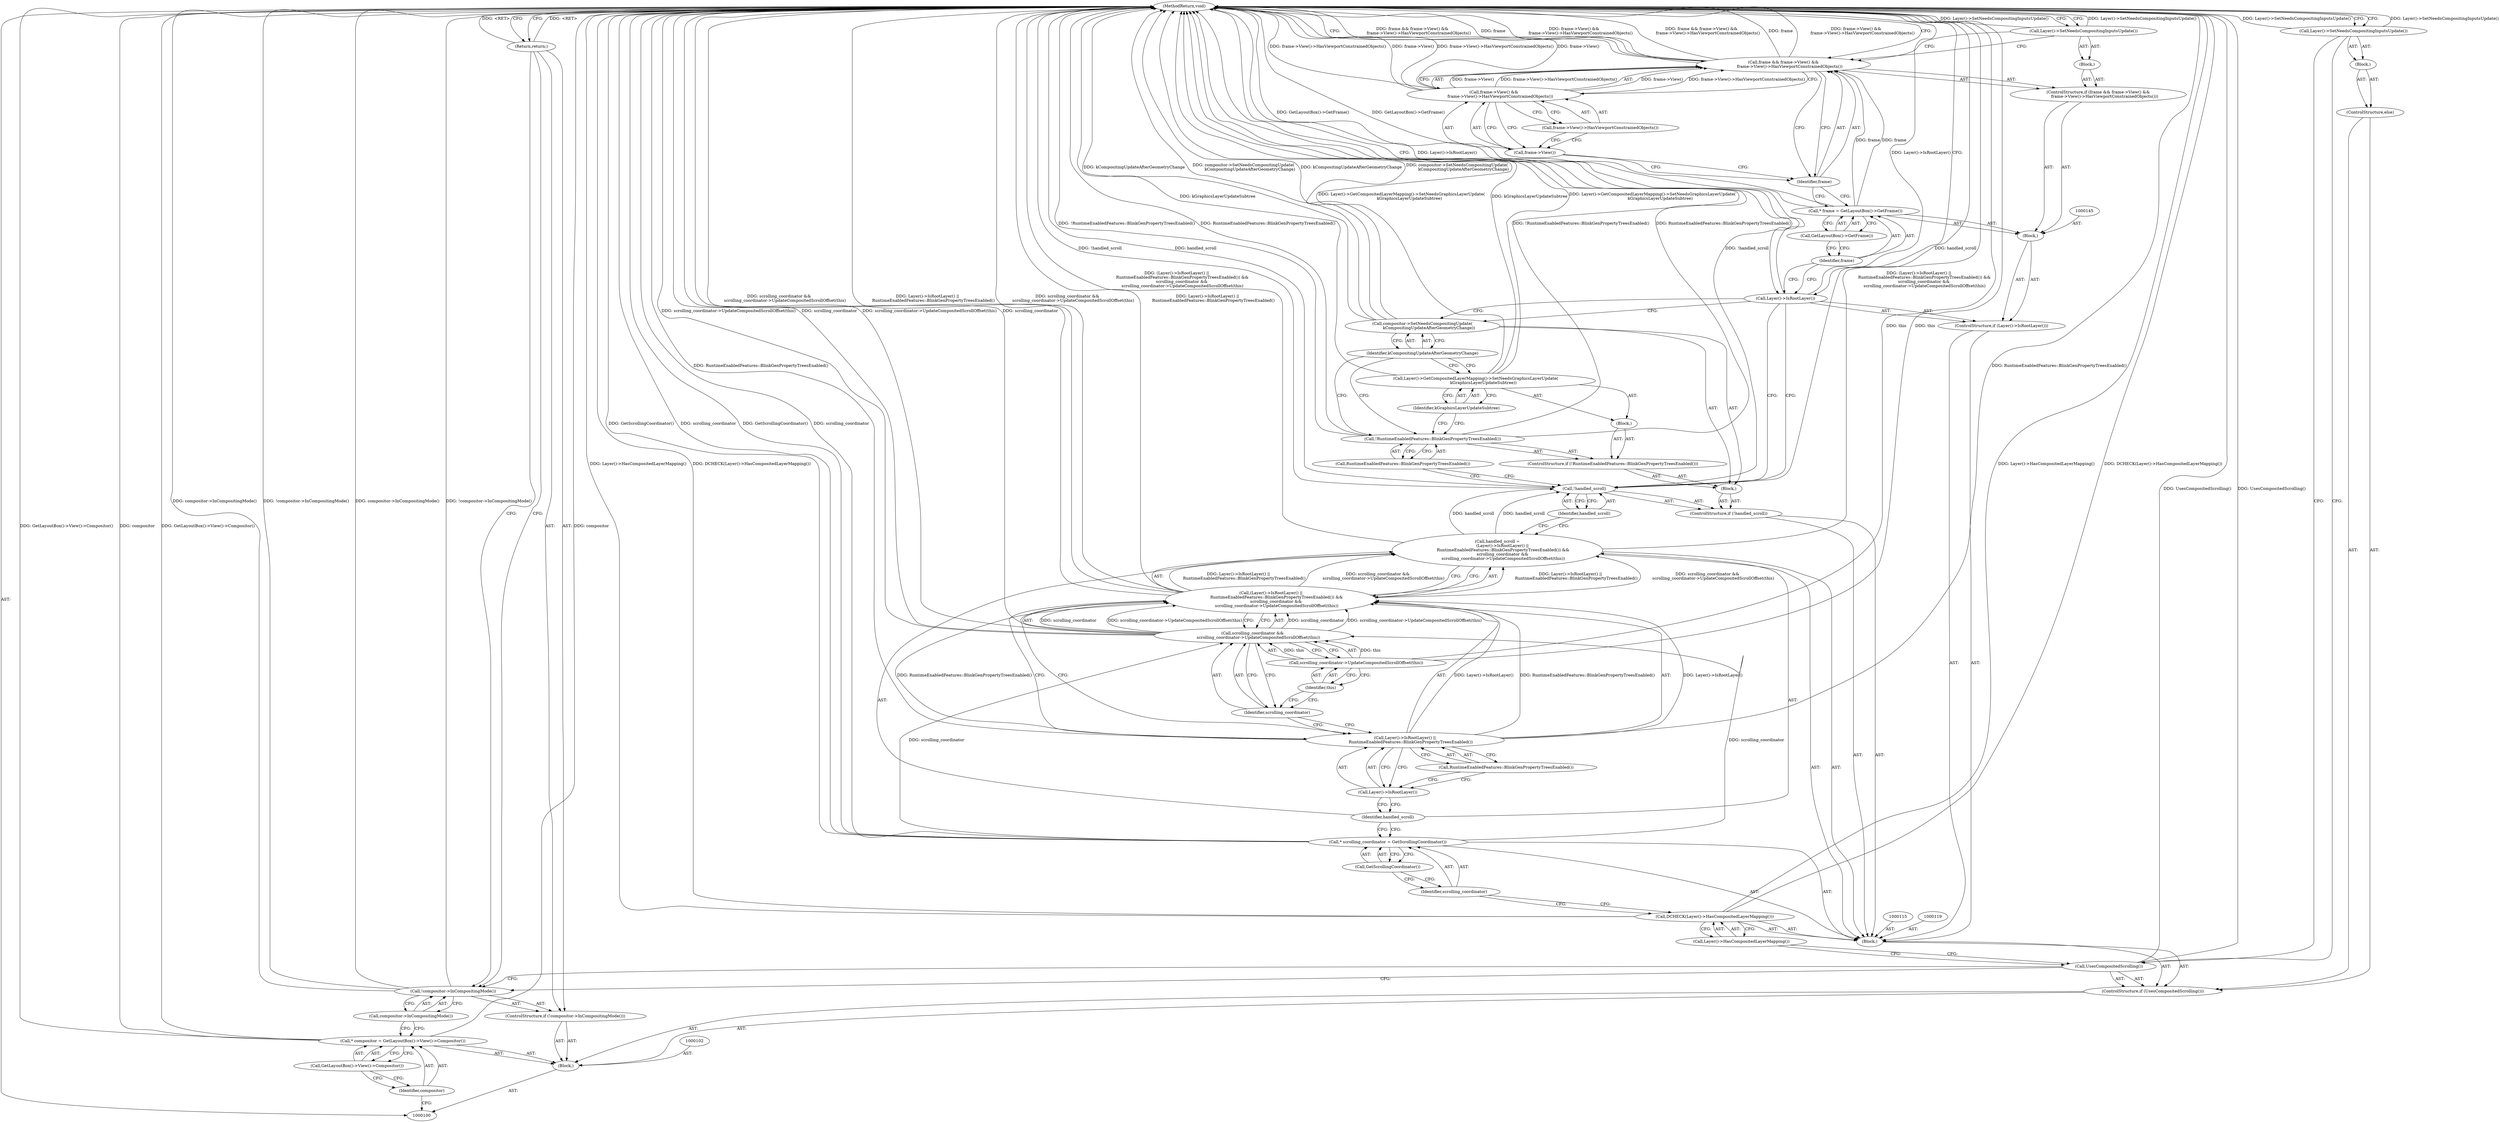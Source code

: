 digraph "0_Chrome_5472db1c7eca35822219d03be5c817d9a9258c11" {
"1000160" [label="(MethodReturn,void)"];
"1000101" [label="(Block,)"];
"1000122" [label="(Call,(Layer()->IsRootLayer() ||\n         RuntimeEnabledFeatures::BlinkGenPropertyTreesEnabled()) &&\n        scrolling_coordinator &&\n         scrolling_coordinator->UpdateCompositedScrollOffset(this))"];
"1000123" [label="(Call,Layer()->IsRootLayer() ||\n         RuntimeEnabledFeatures::BlinkGenPropertyTreesEnabled())"];
"1000124" [label="(Call,Layer()->IsRootLayer())"];
"1000125" [label="(Call,RuntimeEnabledFeatures::BlinkGenPropertyTreesEnabled())"];
"1000126" [label="(Call,scrolling_coordinator &&\n         scrolling_coordinator->UpdateCompositedScrollOffset(this))"];
"1000127" [label="(Identifier,scrolling_coordinator)"];
"1000129" [label="(Identifier,this)"];
"1000128" [label="(Call,scrolling_coordinator->UpdateCompositedScrollOffset(this))"];
"1000132" [label="(Identifier,handled_scroll)"];
"1000133" [label="(Block,)"];
"1000130" [label="(ControlStructure,if (!handled_scroll))"];
"1000131" [label="(Call,!handled_scroll)"];
"1000135" [label="(Call,!RuntimeEnabledFeatures::BlinkGenPropertyTreesEnabled())"];
"1000136" [label="(Call,RuntimeEnabledFeatures::BlinkGenPropertyTreesEnabled())"];
"1000134" [label="(ControlStructure,if (!RuntimeEnabledFeatures::BlinkGenPropertyTreesEnabled()))"];
"1000137" [label="(Block,)"];
"1000138" [label="(Call,Layer()->GetCompositedLayerMapping()->SetNeedsGraphicsLayerUpdate(\n            kGraphicsLayerUpdateSubtree))"];
"1000139" [label="(Identifier,kGraphicsLayerUpdateSubtree)"];
"1000103" [label="(Call,* compositor = GetLayoutBox()->View()->Compositor())"];
"1000104" [label="(Identifier,compositor)"];
"1000105" [label="(Call,GetLayoutBox()->View()->Compositor())"];
"1000140" [label="(Call,compositor->SetNeedsCompositingUpdate(\n          kCompositingUpdateAfterGeometryChange))"];
"1000141" [label="(Identifier,kCompositingUpdateAfterGeometryChange)"];
"1000142" [label="(ControlStructure,if (Layer()->IsRootLayer()))"];
"1000143" [label="(Call,Layer()->IsRootLayer())"];
"1000146" [label="(Call,* frame = GetLayoutBox()->GetFrame())"];
"1000147" [label="(Identifier,frame)"];
"1000148" [label="(Call,GetLayoutBox()->GetFrame())"];
"1000144" [label="(Block,)"];
"1000150" [label="(Call,frame && frame->View() &&\n          frame->View()->HasViewportConstrainedObjects())"];
"1000151" [label="(Identifier,frame)"];
"1000152" [label="(Call,frame->View() &&\n          frame->View()->HasViewportConstrainedObjects())"];
"1000153" [label="(Call,frame->View())"];
"1000149" [label="(ControlStructure,if (frame && frame->View() &&\n          frame->View()->HasViewportConstrainedObjects()))"];
"1000154" [label="(Call,frame->View()->HasViewportConstrainedObjects())"];
"1000155" [label="(Block,)"];
"1000156" [label="(Call,Layer()->SetNeedsCompositingInputsUpdate())"];
"1000106" [label="(ControlStructure,if (!compositor->InCompositingMode()))"];
"1000107" [label="(Call,!compositor->InCompositingMode())"];
"1000108" [label="(Call,compositor->InCompositingMode())"];
"1000157" [label="(ControlStructure,else)"];
"1000158" [label="(Block,)"];
"1000159" [label="(Call,Layer()->SetNeedsCompositingInputsUpdate())"];
"1000109" [label="(Return,return;)"];
"1000110" [label="(ControlStructure,if (UsesCompositedScrolling()))"];
"1000111" [label="(Call,UsesCompositedScrolling())"];
"1000114" [label="(Call,Layer()->HasCompositedLayerMapping())"];
"1000113" [label="(Call,DCHECK(Layer()->HasCompositedLayerMapping()))"];
"1000116" [label="(Call,* scrolling_coordinator = GetScrollingCoordinator())"];
"1000117" [label="(Identifier,scrolling_coordinator)"];
"1000118" [label="(Call,GetScrollingCoordinator())"];
"1000120" [label="(Call,handled_scroll =\n        (Layer()->IsRootLayer() ||\n         RuntimeEnabledFeatures::BlinkGenPropertyTreesEnabled()) &&\n        scrolling_coordinator &&\n         scrolling_coordinator->UpdateCompositedScrollOffset(this))"];
"1000121" [label="(Identifier,handled_scroll)"];
"1000112" [label="(Block,)"];
"1000160" -> "1000100"  [label="AST: "];
"1000160" -> "1000109"  [label="CFG: "];
"1000160" -> "1000156"  [label="CFG: "];
"1000160" -> "1000150"  [label="CFG: "];
"1000160" -> "1000143"  [label="CFG: "];
"1000160" -> "1000159"  [label="CFG: "];
"1000122" -> "1000160"  [label="DDG: scrolling_coordinator &&\n         scrolling_coordinator->UpdateCompositedScrollOffset(this)"];
"1000122" -> "1000160"  [label="DDG: Layer()->IsRootLayer() ||\n         RuntimeEnabledFeatures::BlinkGenPropertyTreesEnabled()"];
"1000123" -> "1000160"  [label="DDG: RuntimeEnabledFeatures::BlinkGenPropertyTreesEnabled()"];
"1000107" -> "1000160"  [label="DDG: compositor->InCompositingMode()"];
"1000107" -> "1000160"  [label="DDG: !compositor->InCompositingMode()"];
"1000103" -> "1000160"  [label="DDG: compositor"];
"1000103" -> "1000160"  [label="DDG: GetLayoutBox()->View()->Compositor()"];
"1000113" -> "1000160"  [label="DDG: Layer()->HasCompositedLayerMapping()"];
"1000113" -> "1000160"  [label="DDG: DCHECK(Layer()->HasCompositedLayerMapping())"];
"1000146" -> "1000160"  [label="DDG: GetLayoutBox()->GetFrame()"];
"1000116" -> "1000160"  [label="DDG: GetScrollingCoordinator()"];
"1000116" -> "1000160"  [label="DDG: scrolling_coordinator"];
"1000152" -> "1000160"  [label="DDG: frame->View()->HasViewportConstrainedObjects()"];
"1000152" -> "1000160"  [label="DDG: frame->View()"];
"1000150" -> "1000160"  [label="DDG: frame && frame->View() &&\n          frame->View()->HasViewportConstrainedObjects()"];
"1000150" -> "1000160"  [label="DDG: frame"];
"1000150" -> "1000160"  [label="DDG: frame->View() &&\n          frame->View()->HasViewportConstrainedObjects()"];
"1000131" -> "1000160"  [label="DDG: !handled_scroll"];
"1000131" -> "1000160"  [label="DDG: handled_scroll"];
"1000159" -> "1000160"  [label="DDG: Layer()->SetNeedsCompositingInputsUpdate()"];
"1000140" -> "1000160"  [label="DDG: kCompositingUpdateAfterGeometryChange"];
"1000140" -> "1000160"  [label="DDG: compositor->SetNeedsCompositingUpdate(\n          kCompositingUpdateAfterGeometryChange)"];
"1000138" -> "1000160"  [label="DDG: kGraphicsLayerUpdateSubtree"];
"1000138" -> "1000160"  [label="DDG: Layer()->GetCompositedLayerMapping()->SetNeedsGraphicsLayerUpdate(\n            kGraphicsLayerUpdateSubtree)"];
"1000128" -> "1000160"  [label="DDG: this"];
"1000126" -> "1000160"  [label="DDG: scrolling_coordinator"];
"1000126" -> "1000160"  [label="DDG: scrolling_coordinator->UpdateCompositedScrollOffset(this)"];
"1000135" -> "1000160"  [label="DDG: !RuntimeEnabledFeatures::BlinkGenPropertyTreesEnabled()"];
"1000135" -> "1000160"  [label="DDG: RuntimeEnabledFeatures::BlinkGenPropertyTreesEnabled()"];
"1000143" -> "1000160"  [label="DDG: Layer()->IsRootLayer()"];
"1000120" -> "1000160"  [label="DDG: (Layer()->IsRootLayer() ||\n         RuntimeEnabledFeatures::BlinkGenPropertyTreesEnabled()) &&\n        scrolling_coordinator &&\n         scrolling_coordinator->UpdateCompositedScrollOffset(this)"];
"1000156" -> "1000160"  [label="DDG: Layer()->SetNeedsCompositingInputsUpdate()"];
"1000111" -> "1000160"  [label="DDG: UsesCompositedScrolling()"];
"1000109" -> "1000160"  [label="DDG: <RET>"];
"1000101" -> "1000100"  [label="AST: "];
"1000102" -> "1000101"  [label="AST: "];
"1000103" -> "1000101"  [label="AST: "];
"1000106" -> "1000101"  [label="AST: "];
"1000110" -> "1000101"  [label="AST: "];
"1000122" -> "1000120"  [label="AST: "];
"1000122" -> "1000123"  [label="CFG: "];
"1000122" -> "1000126"  [label="CFG: "];
"1000123" -> "1000122"  [label="AST: "];
"1000126" -> "1000122"  [label="AST: "];
"1000120" -> "1000122"  [label="CFG: "];
"1000122" -> "1000160"  [label="DDG: scrolling_coordinator &&\n         scrolling_coordinator->UpdateCompositedScrollOffset(this)"];
"1000122" -> "1000160"  [label="DDG: Layer()->IsRootLayer() ||\n         RuntimeEnabledFeatures::BlinkGenPropertyTreesEnabled()"];
"1000122" -> "1000120"  [label="DDG: Layer()->IsRootLayer() ||\n         RuntimeEnabledFeatures::BlinkGenPropertyTreesEnabled()"];
"1000122" -> "1000120"  [label="DDG: scrolling_coordinator &&\n         scrolling_coordinator->UpdateCompositedScrollOffset(this)"];
"1000123" -> "1000122"  [label="DDG: Layer()->IsRootLayer()"];
"1000123" -> "1000122"  [label="DDG: RuntimeEnabledFeatures::BlinkGenPropertyTreesEnabled()"];
"1000126" -> "1000122"  [label="DDG: scrolling_coordinator"];
"1000126" -> "1000122"  [label="DDG: scrolling_coordinator->UpdateCompositedScrollOffset(this)"];
"1000123" -> "1000122"  [label="AST: "];
"1000123" -> "1000124"  [label="CFG: "];
"1000123" -> "1000125"  [label="CFG: "];
"1000124" -> "1000123"  [label="AST: "];
"1000125" -> "1000123"  [label="AST: "];
"1000127" -> "1000123"  [label="CFG: "];
"1000122" -> "1000123"  [label="CFG: "];
"1000123" -> "1000160"  [label="DDG: RuntimeEnabledFeatures::BlinkGenPropertyTreesEnabled()"];
"1000123" -> "1000122"  [label="DDG: Layer()->IsRootLayer()"];
"1000123" -> "1000122"  [label="DDG: RuntimeEnabledFeatures::BlinkGenPropertyTreesEnabled()"];
"1000124" -> "1000123"  [label="AST: "];
"1000124" -> "1000121"  [label="CFG: "];
"1000125" -> "1000124"  [label="CFG: "];
"1000123" -> "1000124"  [label="CFG: "];
"1000125" -> "1000123"  [label="AST: "];
"1000125" -> "1000124"  [label="CFG: "];
"1000123" -> "1000125"  [label="CFG: "];
"1000126" -> "1000122"  [label="AST: "];
"1000126" -> "1000127"  [label="CFG: "];
"1000126" -> "1000128"  [label="CFG: "];
"1000127" -> "1000126"  [label="AST: "];
"1000128" -> "1000126"  [label="AST: "];
"1000122" -> "1000126"  [label="CFG: "];
"1000126" -> "1000160"  [label="DDG: scrolling_coordinator"];
"1000126" -> "1000160"  [label="DDG: scrolling_coordinator->UpdateCompositedScrollOffset(this)"];
"1000126" -> "1000122"  [label="DDG: scrolling_coordinator"];
"1000126" -> "1000122"  [label="DDG: scrolling_coordinator->UpdateCompositedScrollOffset(this)"];
"1000116" -> "1000126"  [label="DDG: scrolling_coordinator"];
"1000128" -> "1000126"  [label="DDG: this"];
"1000127" -> "1000126"  [label="AST: "];
"1000127" -> "1000123"  [label="CFG: "];
"1000129" -> "1000127"  [label="CFG: "];
"1000126" -> "1000127"  [label="CFG: "];
"1000129" -> "1000128"  [label="AST: "];
"1000129" -> "1000127"  [label="CFG: "];
"1000128" -> "1000129"  [label="CFG: "];
"1000128" -> "1000126"  [label="AST: "];
"1000128" -> "1000129"  [label="CFG: "];
"1000129" -> "1000128"  [label="AST: "];
"1000126" -> "1000128"  [label="CFG: "];
"1000128" -> "1000160"  [label="DDG: this"];
"1000128" -> "1000126"  [label="DDG: this"];
"1000132" -> "1000131"  [label="AST: "];
"1000132" -> "1000120"  [label="CFG: "];
"1000131" -> "1000132"  [label="CFG: "];
"1000133" -> "1000130"  [label="AST: "];
"1000134" -> "1000133"  [label="AST: "];
"1000140" -> "1000133"  [label="AST: "];
"1000130" -> "1000112"  [label="AST: "];
"1000131" -> "1000130"  [label="AST: "];
"1000133" -> "1000130"  [label="AST: "];
"1000131" -> "1000130"  [label="AST: "];
"1000131" -> "1000132"  [label="CFG: "];
"1000132" -> "1000131"  [label="AST: "];
"1000136" -> "1000131"  [label="CFG: "];
"1000143" -> "1000131"  [label="CFG: "];
"1000131" -> "1000160"  [label="DDG: !handled_scroll"];
"1000131" -> "1000160"  [label="DDG: handled_scroll"];
"1000120" -> "1000131"  [label="DDG: handled_scroll"];
"1000135" -> "1000134"  [label="AST: "];
"1000135" -> "1000136"  [label="CFG: "];
"1000136" -> "1000135"  [label="AST: "];
"1000139" -> "1000135"  [label="CFG: "];
"1000141" -> "1000135"  [label="CFG: "];
"1000135" -> "1000160"  [label="DDG: !RuntimeEnabledFeatures::BlinkGenPropertyTreesEnabled()"];
"1000135" -> "1000160"  [label="DDG: RuntimeEnabledFeatures::BlinkGenPropertyTreesEnabled()"];
"1000136" -> "1000135"  [label="AST: "];
"1000136" -> "1000131"  [label="CFG: "];
"1000135" -> "1000136"  [label="CFG: "];
"1000134" -> "1000133"  [label="AST: "];
"1000135" -> "1000134"  [label="AST: "];
"1000137" -> "1000134"  [label="AST: "];
"1000137" -> "1000134"  [label="AST: "];
"1000138" -> "1000137"  [label="AST: "];
"1000138" -> "1000137"  [label="AST: "];
"1000138" -> "1000139"  [label="CFG: "];
"1000139" -> "1000138"  [label="AST: "];
"1000141" -> "1000138"  [label="CFG: "];
"1000138" -> "1000160"  [label="DDG: kGraphicsLayerUpdateSubtree"];
"1000138" -> "1000160"  [label="DDG: Layer()->GetCompositedLayerMapping()->SetNeedsGraphicsLayerUpdate(\n            kGraphicsLayerUpdateSubtree)"];
"1000139" -> "1000138"  [label="AST: "];
"1000139" -> "1000135"  [label="CFG: "];
"1000138" -> "1000139"  [label="CFG: "];
"1000103" -> "1000101"  [label="AST: "];
"1000103" -> "1000105"  [label="CFG: "];
"1000104" -> "1000103"  [label="AST: "];
"1000105" -> "1000103"  [label="AST: "];
"1000108" -> "1000103"  [label="CFG: "];
"1000103" -> "1000160"  [label="DDG: compositor"];
"1000103" -> "1000160"  [label="DDG: GetLayoutBox()->View()->Compositor()"];
"1000104" -> "1000103"  [label="AST: "];
"1000104" -> "1000100"  [label="CFG: "];
"1000105" -> "1000104"  [label="CFG: "];
"1000105" -> "1000103"  [label="AST: "];
"1000105" -> "1000104"  [label="CFG: "];
"1000103" -> "1000105"  [label="CFG: "];
"1000140" -> "1000133"  [label="AST: "];
"1000140" -> "1000141"  [label="CFG: "];
"1000141" -> "1000140"  [label="AST: "];
"1000143" -> "1000140"  [label="CFG: "];
"1000140" -> "1000160"  [label="DDG: kCompositingUpdateAfterGeometryChange"];
"1000140" -> "1000160"  [label="DDG: compositor->SetNeedsCompositingUpdate(\n          kCompositingUpdateAfterGeometryChange)"];
"1000141" -> "1000140"  [label="AST: "];
"1000141" -> "1000138"  [label="CFG: "];
"1000141" -> "1000135"  [label="CFG: "];
"1000140" -> "1000141"  [label="CFG: "];
"1000142" -> "1000112"  [label="AST: "];
"1000143" -> "1000142"  [label="AST: "];
"1000144" -> "1000142"  [label="AST: "];
"1000143" -> "1000142"  [label="AST: "];
"1000143" -> "1000140"  [label="CFG: "];
"1000143" -> "1000131"  [label="CFG: "];
"1000147" -> "1000143"  [label="CFG: "];
"1000160" -> "1000143"  [label="CFG: "];
"1000143" -> "1000160"  [label="DDG: Layer()->IsRootLayer()"];
"1000146" -> "1000144"  [label="AST: "];
"1000146" -> "1000148"  [label="CFG: "];
"1000147" -> "1000146"  [label="AST: "];
"1000148" -> "1000146"  [label="AST: "];
"1000151" -> "1000146"  [label="CFG: "];
"1000146" -> "1000160"  [label="DDG: GetLayoutBox()->GetFrame()"];
"1000146" -> "1000150"  [label="DDG: frame"];
"1000147" -> "1000146"  [label="AST: "];
"1000147" -> "1000143"  [label="CFG: "];
"1000148" -> "1000147"  [label="CFG: "];
"1000148" -> "1000146"  [label="AST: "];
"1000148" -> "1000147"  [label="CFG: "];
"1000146" -> "1000148"  [label="CFG: "];
"1000144" -> "1000142"  [label="AST: "];
"1000145" -> "1000144"  [label="AST: "];
"1000146" -> "1000144"  [label="AST: "];
"1000149" -> "1000144"  [label="AST: "];
"1000150" -> "1000149"  [label="AST: "];
"1000150" -> "1000151"  [label="CFG: "];
"1000150" -> "1000152"  [label="CFG: "];
"1000151" -> "1000150"  [label="AST: "];
"1000152" -> "1000150"  [label="AST: "];
"1000156" -> "1000150"  [label="CFG: "];
"1000160" -> "1000150"  [label="CFG: "];
"1000150" -> "1000160"  [label="DDG: frame && frame->View() &&\n          frame->View()->HasViewportConstrainedObjects()"];
"1000150" -> "1000160"  [label="DDG: frame"];
"1000150" -> "1000160"  [label="DDG: frame->View() &&\n          frame->View()->HasViewportConstrainedObjects()"];
"1000146" -> "1000150"  [label="DDG: frame"];
"1000152" -> "1000150"  [label="DDG: frame->View()"];
"1000152" -> "1000150"  [label="DDG: frame->View()->HasViewportConstrainedObjects()"];
"1000151" -> "1000150"  [label="AST: "];
"1000151" -> "1000146"  [label="CFG: "];
"1000153" -> "1000151"  [label="CFG: "];
"1000150" -> "1000151"  [label="CFG: "];
"1000152" -> "1000150"  [label="AST: "];
"1000152" -> "1000153"  [label="CFG: "];
"1000152" -> "1000154"  [label="CFG: "];
"1000153" -> "1000152"  [label="AST: "];
"1000154" -> "1000152"  [label="AST: "];
"1000150" -> "1000152"  [label="CFG: "];
"1000152" -> "1000160"  [label="DDG: frame->View()->HasViewportConstrainedObjects()"];
"1000152" -> "1000160"  [label="DDG: frame->View()"];
"1000152" -> "1000150"  [label="DDG: frame->View()"];
"1000152" -> "1000150"  [label="DDG: frame->View()->HasViewportConstrainedObjects()"];
"1000153" -> "1000152"  [label="AST: "];
"1000153" -> "1000151"  [label="CFG: "];
"1000154" -> "1000153"  [label="CFG: "];
"1000152" -> "1000153"  [label="CFG: "];
"1000149" -> "1000144"  [label="AST: "];
"1000150" -> "1000149"  [label="AST: "];
"1000155" -> "1000149"  [label="AST: "];
"1000154" -> "1000152"  [label="AST: "];
"1000154" -> "1000153"  [label="CFG: "];
"1000152" -> "1000154"  [label="CFG: "];
"1000155" -> "1000149"  [label="AST: "];
"1000156" -> "1000155"  [label="AST: "];
"1000156" -> "1000155"  [label="AST: "];
"1000156" -> "1000150"  [label="CFG: "];
"1000160" -> "1000156"  [label="CFG: "];
"1000156" -> "1000160"  [label="DDG: Layer()->SetNeedsCompositingInputsUpdate()"];
"1000106" -> "1000101"  [label="AST: "];
"1000107" -> "1000106"  [label="AST: "];
"1000109" -> "1000106"  [label="AST: "];
"1000107" -> "1000106"  [label="AST: "];
"1000107" -> "1000108"  [label="CFG: "];
"1000108" -> "1000107"  [label="AST: "];
"1000109" -> "1000107"  [label="CFG: "];
"1000111" -> "1000107"  [label="CFG: "];
"1000107" -> "1000160"  [label="DDG: compositor->InCompositingMode()"];
"1000107" -> "1000160"  [label="DDG: !compositor->InCompositingMode()"];
"1000108" -> "1000107"  [label="AST: "];
"1000108" -> "1000103"  [label="CFG: "];
"1000107" -> "1000108"  [label="CFG: "];
"1000157" -> "1000110"  [label="AST: "];
"1000158" -> "1000157"  [label="AST: "];
"1000158" -> "1000157"  [label="AST: "];
"1000159" -> "1000158"  [label="AST: "];
"1000159" -> "1000158"  [label="AST: "];
"1000159" -> "1000111"  [label="CFG: "];
"1000160" -> "1000159"  [label="CFG: "];
"1000159" -> "1000160"  [label="DDG: Layer()->SetNeedsCompositingInputsUpdate()"];
"1000109" -> "1000106"  [label="AST: "];
"1000109" -> "1000107"  [label="CFG: "];
"1000160" -> "1000109"  [label="CFG: "];
"1000109" -> "1000160"  [label="DDG: <RET>"];
"1000110" -> "1000101"  [label="AST: "];
"1000111" -> "1000110"  [label="AST: "];
"1000112" -> "1000110"  [label="AST: "];
"1000157" -> "1000110"  [label="AST: "];
"1000111" -> "1000110"  [label="AST: "];
"1000111" -> "1000107"  [label="CFG: "];
"1000114" -> "1000111"  [label="CFG: "];
"1000159" -> "1000111"  [label="CFG: "];
"1000111" -> "1000160"  [label="DDG: UsesCompositedScrolling()"];
"1000114" -> "1000113"  [label="AST: "];
"1000114" -> "1000111"  [label="CFG: "];
"1000113" -> "1000114"  [label="CFG: "];
"1000113" -> "1000112"  [label="AST: "];
"1000113" -> "1000114"  [label="CFG: "];
"1000114" -> "1000113"  [label="AST: "];
"1000117" -> "1000113"  [label="CFG: "];
"1000113" -> "1000160"  [label="DDG: Layer()->HasCompositedLayerMapping()"];
"1000113" -> "1000160"  [label="DDG: DCHECK(Layer()->HasCompositedLayerMapping())"];
"1000116" -> "1000112"  [label="AST: "];
"1000116" -> "1000118"  [label="CFG: "];
"1000117" -> "1000116"  [label="AST: "];
"1000118" -> "1000116"  [label="AST: "];
"1000121" -> "1000116"  [label="CFG: "];
"1000116" -> "1000160"  [label="DDG: GetScrollingCoordinator()"];
"1000116" -> "1000160"  [label="DDG: scrolling_coordinator"];
"1000116" -> "1000126"  [label="DDG: scrolling_coordinator"];
"1000117" -> "1000116"  [label="AST: "];
"1000117" -> "1000113"  [label="CFG: "];
"1000118" -> "1000117"  [label="CFG: "];
"1000118" -> "1000116"  [label="AST: "];
"1000118" -> "1000117"  [label="CFG: "];
"1000116" -> "1000118"  [label="CFG: "];
"1000120" -> "1000112"  [label="AST: "];
"1000120" -> "1000122"  [label="CFG: "];
"1000121" -> "1000120"  [label="AST: "];
"1000122" -> "1000120"  [label="AST: "];
"1000132" -> "1000120"  [label="CFG: "];
"1000120" -> "1000160"  [label="DDG: (Layer()->IsRootLayer() ||\n         RuntimeEnabledFeatures::BlinkGenPropertyTreesEnabled()) &&\n        scrolling_coordinator &&\n         scrolling_coordinator->UpdateCompositedScrollOffset(this)"];
"1000122" -> "1000120"  [label="DDG: Layer()->IsRootLayer() ||\n         RuntimeEnabledFeatures::BlinkGenPropertyTreesEnabled()"];
"1000122" -> "1000120"  [label="DDG: scrolling_coordinator &&\n         scrolling_coordinator->UpdateCompositedScrollOffset(this)"];
"1000120" -> "1000131"  [label="DDG: handled_scroll"];
"1000121" -> "1000120"  [label="AST: "];
"1000121" -> "1000116"  [label="CFG: "];
"1000124" -> "1000121"  [label="CFG: "];
"1000112" -> "1000110"  [label="AST: "];
"1000113" -> "1000112"  [label="AST: "];
"1000115" -> "1000112"  [label="AST: "];
"1000116" -> "1000112"  [label="AST: "];
"1000119" -> "1000112"  [label="AST: "];
"1000120" -> "1000112"  [label="AST: "];
"1000130" -> "1000112"  [label="AST: "];
"1000142" -> "1000112"  [label="AST: "];
}
